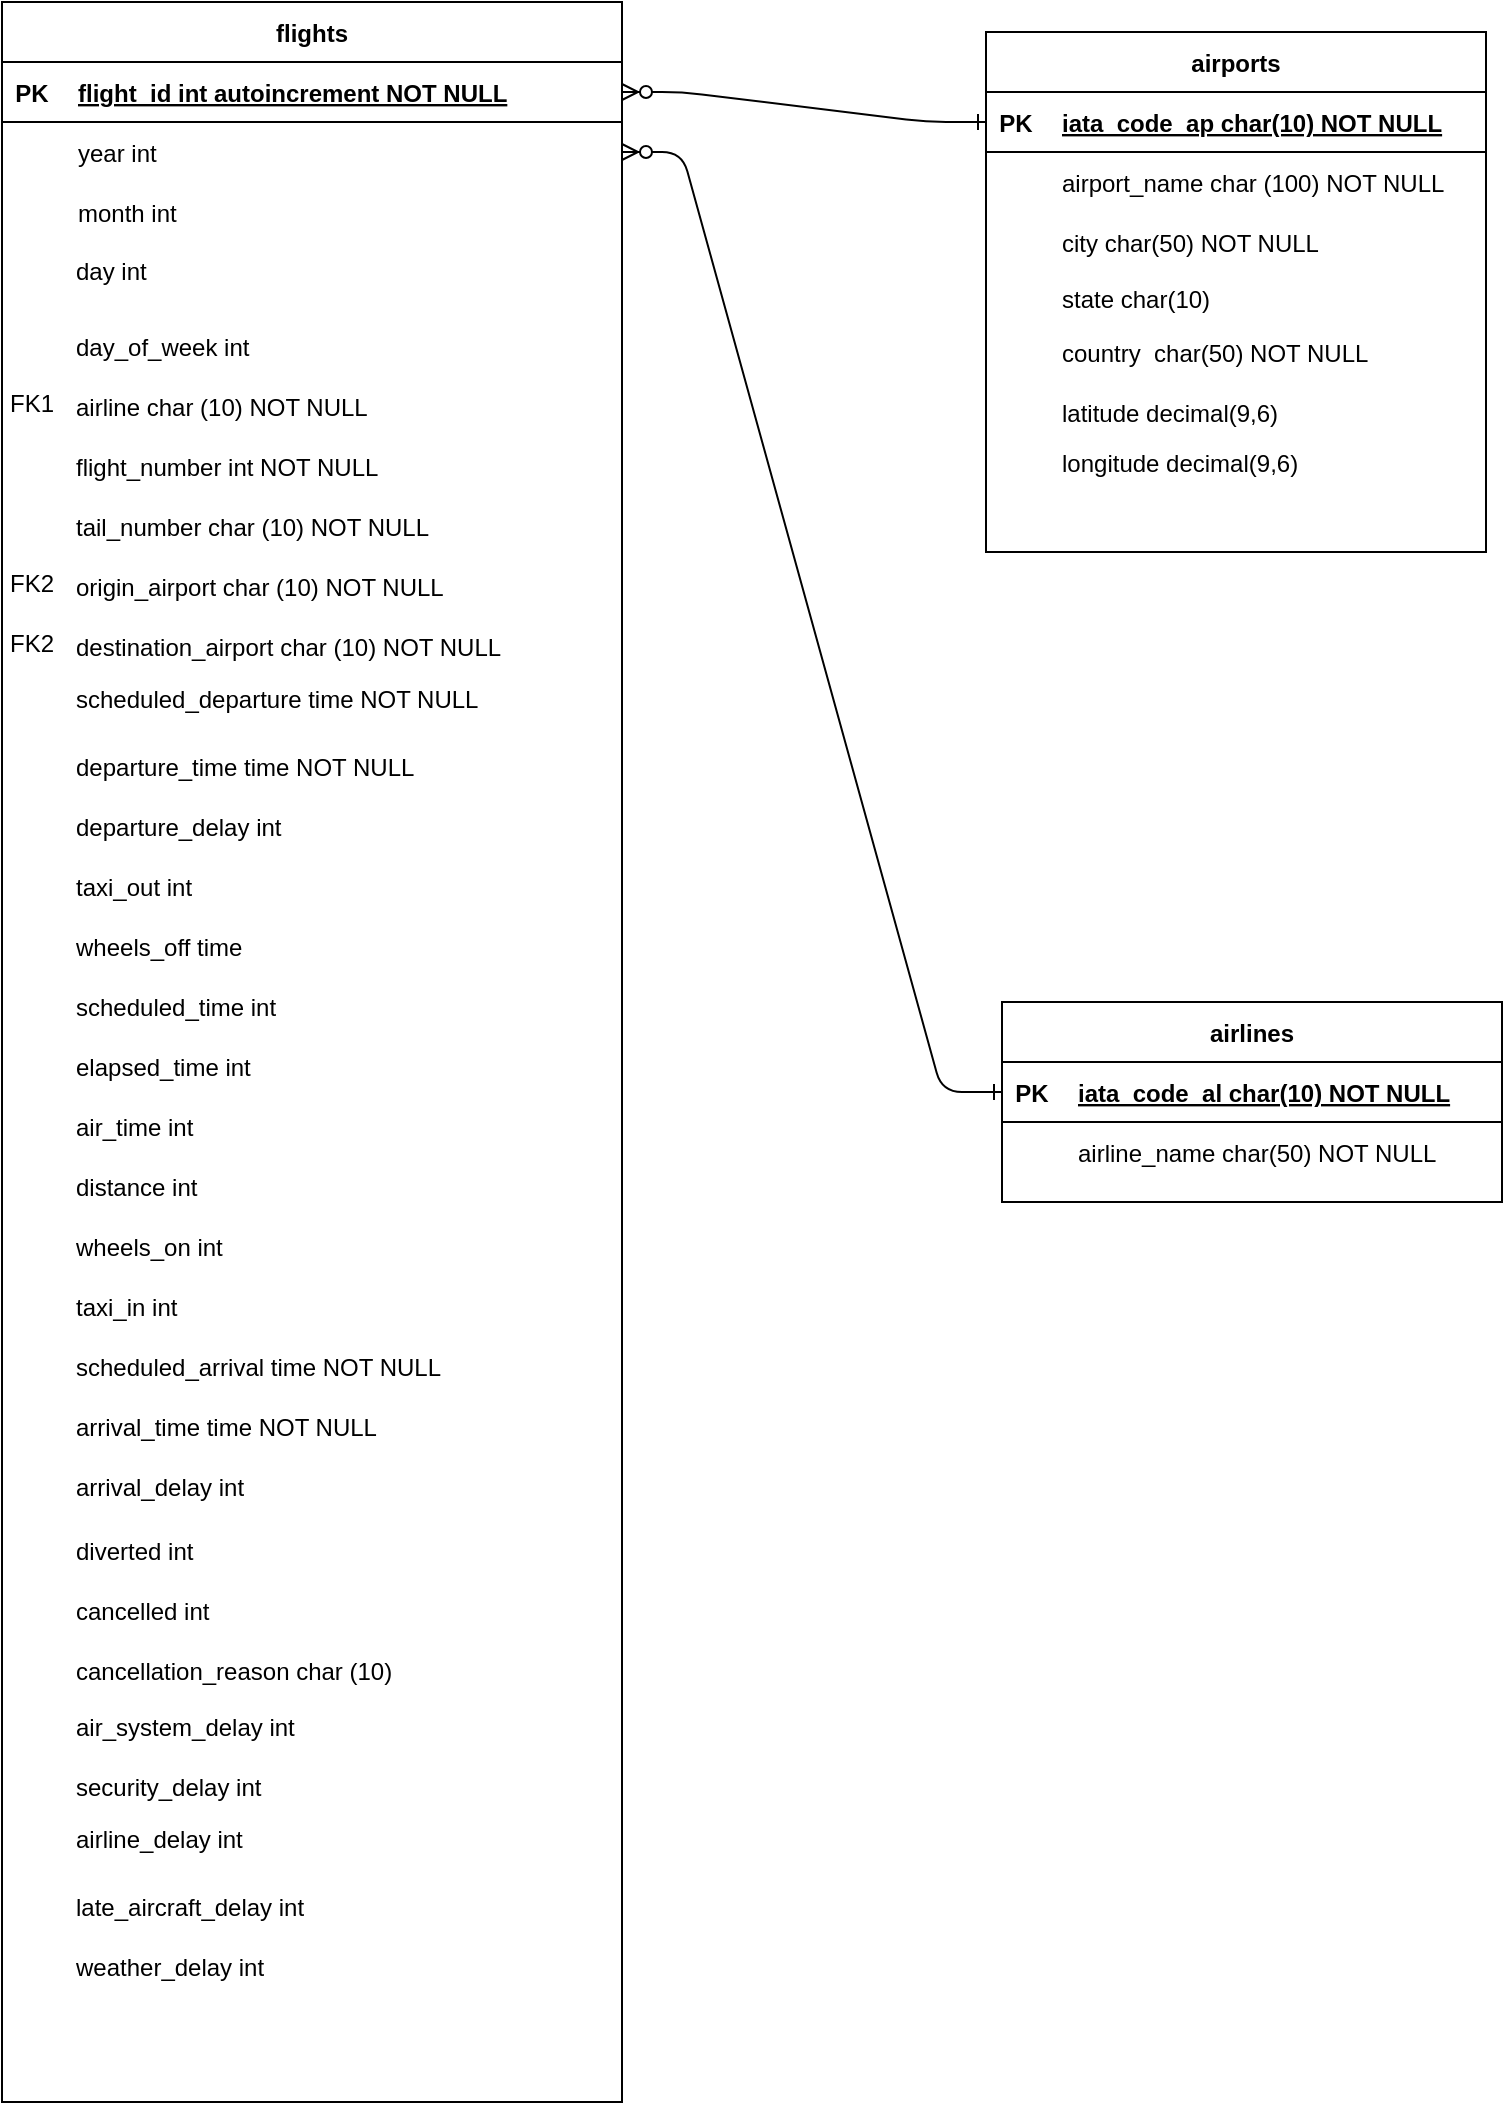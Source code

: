 <mxfile version="22.0.4" type="github">
  <diagram id="R2lEEEUBdFMjLlhIrx00" name="Page-1">
    <mxGraphModel dx="1050" dy="542" grid="1" gridSize="10" guides="1" tooltips="1" connect="1" arrows="1" fold="1" page="1" pageScale="1" pageWidth="850" pageHeight="1100" math="0" shadow="0" extFonts="Permanent Marker^https://fonts.googleapis.com/css?family=Permanent+Marker">
      <root>
        <mxCell id="0" />
        <mxCell id="1" parent="0" />
        <mxCell id="C-vyLk0tnHw3VtMMgP7b-1" value="" style="edgeStyle=entityRelationEdgeStyle;endArrow=ERzeroToMany;startArrow=ERone;endFill=1;startFill=0;" parent="1" source="C-vyLk0tnHw3VtMMgP7b-24" target="C-vyLk0tnHw3VtMMgP7b-6" edge="1">
          <mxGeometry width="100" height="100" relative="1" as="geometry">
            <mxPoint x="340" y="720" as="sourcePoint" />
            <mxPoint x="440" y="620" as="targetPoint" />
          </mxGeometry>
        </mxCell>
        <mxCell id="C-vyLk0tnHw3VtMMgP7b-12" value="" style="edgeStyle=entityRelationEdgeStyle;endArrow=ERzeroToMany;startArrow=ERone;endFill=1;startFill=0;exitX=0;exitY=0.5;exitDx=0;exitDy=0;entryX=1;entryY=0.5;entryDx=0;entryDy=0;" parent="1" source="C-vyLk0tnHw3VtMMgP7b-14" target="C-vyLk0tnHw3VtMMgP7b-3" edge="1">
          <mxGeometry width="100" height="100" relative="1" as="geometry">
            <mxPoint x="340" y="100" as="sourcePoint" />
            <mxPoint x="522" y="145" as="targetPoint" />
          </mxGeometry>
        </mxCell>
        <mxCell id="C-vyLk0tnHw3VtMMgP7b-23" value="airlines" style="shape=table;startSize=30;container=1;collapsible=1;childLayout=tableLayout;fixedRows=1;rowLines=0;fontStyle=1;align=center;resizeLast=1;columnLines=0;" parent="1" vertex="1">
          <mxGeometry x="570" y="510" width="250" height="100" as="geometry" />
        </mxCell>
        <mxCell id="C-vyLk0tnHw3VtMMgP7b-24" value="" style="shape=partialRectangle;collapsible=0;dropTarget=0;pointerEvents=0;fillColor=none;points=[[0,0.5],[1,0.5]];portConstraint=eastwest;top=0;left=0;right=0;bottom=1;" parent="C-vyLk0tnHw3VtMMgP7b-23" vertex="1">
          <mxGeometry y="30" width="250" height="30" as="geometry" />
        </mxCell>
        <mxCell id="C-vyLk0tnHw3VtMMgP7b-25" value="PK" style="shape=partialRectangle;overflow=hidden;connectable=0;fillColor=none;top=0;left=0;bottom=0;right=0;fontStyle=1;" parent="C-vyLk0tnHw3VtMMgP7b-24" vertex="1">
          <mxGeometry width="30" height="30" as="geometry">
            <mxRectangle width="30" height="30" as="alternateBounds" />
          </mxGeometry>
        </mxCell>
        <mxCell id="C-vyLk0tnHw3VtMMgP7b-26" value="iata_code_al char(10) NOT NULL " style="shape=partialRectangle;overflow=hidden;connectable=0;fillColor=none;top=0;left=0;bottom=0;right=0;align=left;spacingLeft=6;fontStyle=5;" parent="C-vyLk0tnHw3VtMMgP7b-24" vertex="1">
          <mxGeometry x="30" width="220" height="30" as="geometry">
            <mxRectangle width="220" height="30" as="alternateBounds" />
          </mxGeometry>
        </mxCell>
        <mxCell id="C-vyLk0tnHw3VtMMgP7b-27" value="" style="shape=partialRectangle;collapsible=0;dropTarget=0;pointerEvents=0;fillColor=none;points=[[0,0.5],[1,0.5]];portConstraint=eastwest;top=0;left=0;right=0;bottom=0;" parent="C-vyLk0tnHw3VtMMgP7b-23" vertex="1">
          <mxGeometry y="60" width="250" height="30" as="geometry" />
        </mxCell>
        <mxCell id="C-vyLk0tnHw3VtMMgP7b-28" value="" style="shape=partialRectangle;overflow=hidden;connectable=0;fillColor=none;top=0;left=0;bottom=0;right=0;" parent="C-vyLk0tnHw3VtMMgP7b-27" vertex="1">
          <mxGeometry width="30" height="30" as="geometry">
            <mxRectangle width="30" height="30" as="alternateBounds" />
          </mxGeometry>
        </mxCell>
        <mxCell id="C-vyLk0tnHw3VtMMgP7b-29" value="airline_name char(50) NOT NULL" style="shape=partialRectangle;overflow=hidden;connectable=0;fillColor=none;top=0;left=0;bottom=0;right=0;align=left;spacingLeft=6;" parent="C-vyLk0tnHw3VtMMgP7b-27" vertex="1">
          <mxGeometry x="30" width="220" height="30" as="geometry">
            <mxRectangle width="220" height="30" as="alternateBounds" />
          </mxGeometry>
        </mxCell>
        <mxCell id="nefQr5ZACeiyQB7d81-h-35" value="" style="group" vertex="1" connectable="0" parent="1">
          <mxGeometry x="562" y="25" width="250" height="260" as="geometry" />
        </mxCell>
        <mxCell id="C-vyLk0tnHw3VtMMgP7b-13" value="airports" style="shape=table;startSize=30;container=1;collapsible=1;childLayout=tableLayout;fixedRows=1;rowLines=0;fontStyle=1;align=center;resizeLast=1;spacing=2;columnLines=0;movable=1;resizable=1;rotatable=1;deletable=1;editable=1;locked=0;connectable=1;" parent="nefQr5ZACeiyQB7d81-h-35" vertex="1">
          <mxGeometry width="250" height="260" as="geometry" />
        </mxCell>
        <mxCell id="C-vyLk0tnHw3VtMMgP7b-14" value="" style="shape=partialRectangle;collapsible=0;dropTarget=0;pointerEvents=0;fillColor=none;points=[[0,0.5],[1,0.5]];portConstraint=eastwest;top=0;left=0;right=0;bottom=1;" parent="C-vyLk0tnHw3VtMMgP7b-13" vertex="1">
          <mxGeometry y="30" width="250" height="30" as="geometry" />
        </mxCell>
        <mxCell id="C-vyLk0tnHw3VtMMgP7b-15" value="PK" style="shape=partialRectangle;overflow=hidden;connectable=0;fillColor=none;top=0;left=0;bottom=0;right=0;fontStyle=1;" parent="C-vyLk0tnHw3VtMMgP7b-14" vertex="1">
          <mxGeometry width="30" height="30" as="geometry">
            <mxRectangle width="30" height="30" as="alternateBounds" />
          </mxGeometry>
        </mxCell>
        <mxCell id="C-vyLk0tnHw3VtMMgP7b-16" value="iata_code_ap char(10) NOT NULL " style="shape=partialRectangle;overflow=hidden;connectable=0;fillColor=none;top=0;left=0;bottom=0;right=0;align=left;spacingLeft=6;fontStyle=5;" parent="C-vyLk0tnHw3VtMMgP7b-14" vertex="1">
          <mxGeometry x="30" width="220" height="30" as="geometry">
            <mxRectangle width="220" height="30" as="alternateBounds" />
          </mxGeometry>
        </mxCell>
        <mxCell id="C-vyLk0tnHw3VtMMgP7b-17" value="" style="shape=partialRectangle;collapsible=0;dropTarget=0;pointerEvents=0;fillColor=none;points=[[0,0.5],[1,0.5]];portConstraint=eastwest;top=0;left=0;right=0;bottom=0;" parent="C-vyLk0tnHw3VtMMgP7b-13" vertex="1">
          <mxGeometry y="60" width="250" height="30" as="geometry" />
        </mxCell>
        <mxCell id="C-vyLk0tnHw3VtMMgP7b-18" value="" style="shape=partialRectangle;overflow=hidden;connectable=0;fillColor=none;top=0;left=0;bottom=0;right=0;" parent="C-vyLk0tnHw3VtMMgP7b-17" vertex="1">
          <mxGeometry width="30" height="30" as="geometry">
            <mxRectangle width="30" height="30" as="alternateBounds" />
          </mxGeometry>
        </mxCell>
        <mxCell id="C-vyLk0tnHw3VtMMgP7b-19" value="airport_name char (100) NOT NULL" style="shape=partialRectangle;overflow=hidden;connectable=0;fillColor=none;top=0;left=0;bottom=0;right=0;align=left;spacingLeft=6;" parent="C-vyLk0tnHw3VtMMgP7b-17" vertex="1">
          <mxGeometry x="30" width="220" height="30" as="geometry">
            <mxRectangle width="220" height="30" as="alternateBounds" />
          </mxGeometry>
        </mxCell>
        <mxCell id="C-vyLk0tnHw3VtMMgP7b-20" value="" style="shape=partialRectangle;collapsible=0;dropTarget=0;pointerEvents=0;fillColor=none;points=[[0,0.5],[1,0.5]];portConstraint=eastwest;top=0;left=0;right=0;bottom=0;" parent="C-vyLk0tnHw3VtMMgP7b-13" vertex="1">
          <mxGeometry y="90" width="250" height="30" as="geometry" />
        </mxCell>
        <mxCell id="C-vyLk0tnHw3VtMMgP7b-21" value="" style="shape=partialRectangle;overflow=hidden;connectable=0;fillColor=none;top=0;left=0;bottom=0;right=0;" parent="C-vyLk0tnHw3VtMMgP7b-20" vertex="1">
          <mxGeometry width="30" height="30" as="geometry">
            <mxRectangle width="30" height="30" as="alternateBounds" />
          </mxGeometry>
        </mxCell>
        <mxCell id="C-vyLk0tnHw3VtMMgP7b-22" value="city char(50) NOT NULL" style="shape=partialRectangle;overflow=hidden;connectable=0;fillColor=none;top=0;left=0;bottom=0;right=0;align=left;spacingLeft=6;" parent="C-vyLk0tnHw3VtMMgP7b-20" vertex="1">
          <mxGeometry x="30" width="220" height="30" as="geometry">
            <mxRectangle width="220" height="30" as="alternateBounds" />
          </mxGeometry>
        </mxCell>
        <mxCell id="mboKPDeSSgQ5QgKZRV_R-2" value="state char(10) " style="shape=partialRectangle;overflow=hidden;connectable=1;fillColor=none;top=0;left=0;bottom=0;right=0;align=left;spacingLeft=6;movable=1;resizable=1;rotatable=1;deletable=1;editable=1;locked=0;" parent="nefQr5ZACeiyQB7d81-h-35" vertex="1">
          <mxGeometry x="30" y="118" width="220" height="30" as="geometry">
            <mxRectangle width="220" height="30" as="alternateBounds" />
          </mxGeometry>
        </mxCell>
        <mxCell id="mboKPDeSSgQ5QgKZRV_R-3" value="country  char(50) NOT NULL" style="shape=partialRectangle;overflow=hidden;connectable=1;fillColor=none;top=0;left=0;bottom=0;right=0;align=left;spacingLeft=6;movable=1;resizable=1;rotatable=1;deletable=1;editable=1;locked=0;" parent="nefQr5ZACeiyQB7d81-h-35" vertex="1">
          <mxGeometry x="30" y="145" width="220" height="30" as="geometry">
            <mxRectangle width="220" height="30" as="alternateBounds" />
          </mxGeometry>
        </mxCell>
        <mxCell id="mboKPDeSSgQ5QgKZRV_R-4" value="latitude decimal(9,6)" style="shape=partialRectangle;overflow=hidden;connectable=1;fillColor=none;top=0;left=0;bottom=0;right=0;align=left;spacingLeft=6;movable=1;resizable=1;rotatable=1;deletable=1;editable=1;locked=0;" parent="nefQr5ZACeiyQB7d81-h-35" vertex="1">
          <mxGeometry x="30" y="175" width="220" height="30" as="geometry">
            <mxRectangle width="220" height="30" as="alternateBounds" />
          </mxGeometry>
        </mxCell>
        <mxCell id="mboKPDeSSgQ5QgKZRV_R-5" value="longitude decimal(9,6) " style="shape=partialRectangle;overflow=hidden;connectable=1;fillColor=none;top=0;left=0;bottom=0;right=0;align=left;spacingLeft=6;movable=1;resizable=1;rotatable=1;deletable=1;editable=1;locked=0;" parent="nefQr5ZACeiyQB7d81-h-35" vertex="1">
          <mxGeometry x="30" y="200" width="220" height="30" as="geometry">
            <mxRectangle width="220" height="30" as="alternateBounds" />
          </mxGeometry>
        </mxCell>
        <mxCell id="nefQr5ZACeiyQB7d81-h-38" value="" style="group" vertex="1" connectable="0" parent="1">
          <mxGeometry x="70" y="10" width="310" height="1050" as="geometry" />
        </mxCell>
        <mxCell id="nefQr5ZACeiyQB7d81-h-49" value="" style="group" vertex="1" connectable="0" parent="nefQr5ZACeiyQB7d81-h-38">
          <mxGeometry width="310" height="1050" as="geometry" />
        </mxCell>
        <mxCell id="C-vyLk0tnHw3VtMMgP7b-2" value="flights" style="shape=table;startSize=30;container=1;collapsible=1;childLayout=tableLayout;fixedRows=1;rowLines=0;fontStyle=1;align=center;resizeLast=1;columnLines=0;" parent="nefQr5ZACeiyQB7d81-h-49" vertex="1">
          <mxGeometry width="310" height="1050" as="geometry" />
        </mxCell>
        <mxCell id="C-vyLk0tnHw3VtMMgP7b-3" value="" style="shape=partialRectangle;collapsible=0;dropTarget=0;pointerEvents=0;fillColor=none;points=[[0,0.5],[1,0.5]];portConstraint=eastwest;top=0;left=0;right=0;bottom=1;" parent="C-vyLk0tnHw3VtMMgP7b-2" vertex="1">
          <mxGeometry y="30" width="310" height="30" as="geometry" />
        </mxCell>
        <mxCell id="C-vyLk0tnHw3VtMMgP7b-4" value="PK" style="shape=partialRectangle;overflow=hidden;connectable=0;fillColor=none;top=0;left=0;bottom=0;right=0;fontStyle=1;" parent="C-vyLk0tnHw3VtMMgP7b-3" vertex="1">
          <mxGeometry width="30" height="30" as="geometry">
            <mxRectangle width="30" height="30" as="alternateBounds" />
          </mxGeometry>
        </mxCell>
        <mxCell id="C-vyLk0tnHw3VtMMgP7b-5" value="flight_id int autoincrement NOT NULL " style="shape=partialRectangle;overflow=hidden;connectable=0;fillColor=none;top=0;left=0;bottom=0;right=0;align=left;spacingLeft=6;fontStyle=5;" parent="C-vyLk0tnHw3VtMMgP7b-3" vertex="1">
          <mxGeometry x="30" width="280" height="30" as="geometry">
            <mxRectangle width="280" height="30" as="alternateBounds" />
          </mxGeometry>
        </mxCell>
        <mxCell id="C-vyLk0tnHw3VtMMgP7b-6" value="" style="shape=partialRectangle;collapsible=0;dropTarget=0;pointerEvents=0;fillColor=none;points=[[0,0.5],[1,0.5]];portConstraint=eastwest;top=0;left=0;right=0;bottom=0;" parent="C-vyLk0tnHw3VtMMgP7b-2" vertex="1">
          <mxGeometry y="60" width="310" height="30" as="geometry" />
        </mxCell>
        <mxCell id="C-vyLk0tnHw3VtMMgP7b-7" value="" style="shape=partialRectangle;overflow=hidden;connectable=0;fillColor=none;top=0;left=0;bottom=0;right=0;" parent="C-vyLk0tnHw3VtMMgP7b-6" vertex="1">
          <mxGeometry width="30" height="30" as="geometry">
            <mxRectangle width="30" height="30" as="alternateBounds" />
          </mxGeometry>
        </mxCell>
        <mxCell id="C-vyLk0tnHw3VtMMgP7b-8" value="year int " style="shape=partialRectangle;overflow=hidden;connectable=0;fillColor=none;top=0;left=0;bottom=0;right=0;align=left;spacingLeft=6;" parent="C-vyLk0tnHw3VtMMgP7b-6" vertex="1">
          <mxGeometry x="30" width="280" height="30" as="geometry">
            <mxRectangle width="280" height="30" as="alternateBounds" />
          </mxGeometry>
        </mxCell>
        <mxCell id="C-vyLk0tnHw3VtMMgP7b-9" value="" style="shape=partialRectangle;collapsible=0;dropTarget=0;pointerEvents=0;fillColor=none;points=[[0,0.5],[1,0.5]];portConstraint=eastwest;top=0;left=0;right=0;bottom=0;" parent="C-vyLk0tnHw3VtMMgP7b-2" vertex="1">
          <mxGeometry y="90" width="310" height="30" as="geometry" />
        </mxCell>
        <mxCell id="C-vyLk0tnHw3VtMMgP7b-10" value="" style="shape=partialRectangle;overflow=hidden;connectable=0;fillColor=none;top=0;left=0;bottom=0;right=0;" parent="C-vyLk0tnHw3VtMMgP7b-9" vertex="1">
          <mxGeometry width="30" height="30" as="geometry">
            <mxRectangle width="30" height="30" as="alternateBounds" />
          </mxGeometry>
        </mxCell>
        <mxCell id="C-vyLk0tnHw3VtMMgP7b-11" value="month int" style="shape=partialRectangle;overflow=hidden;connectable=0;fillColor=none;top=0;left=0;bottom=0;right=0;align=left;spacingLeft=6;" parent="C-vyLk0tnHw3VtMMgP7b-9" vertex="1">
          <mxGeometry x="30" width="280" height="30" as="geometry">
            <mxRectangle width="280" height="30" as="alternateBounds" />
          </mxGeometry>
        </mxCell>
        <mxCell id="nefQr5ZACeiyQB7d81-h-31" style="shape=partialRectangle;collapsible=0;dropTarget=0;pointerEvents=0;fillColor=none;points=[[0,0.5],[1,0.5]];portConstraint=eastwest;top=0;left=0;right=0;bottom=0;" vertex="1" parent="C-vyLk0tnHw3VtMMgP7b-2">
          <mxGeometry y="120" width="310" height="30" as="geometry" />
        </mxCell>
        <mxCell id="nefQr5ZACeiyQB7d81-h-32" style="shape=partialRectangle;overflow=hidden;connectable=0;fillColor=none;top=0;left=0;bottom=0;right=0;" vertex="1" parent="nefQr5ZACeiyQB7d81-h-31">
          <mxGeometry width="30" height="30" as="geometry">
            <mxRectangle width="30" height="30" as="alternateBounds" />
          </mxGeometry>
        </mxCell>
        <mxCell id="nefQr5ZACeiyQB7d81-h-33" style="shape=partialRectangle;overflow=hidden;connectable=0;fillColor=none;top=0;left=0;bottom=0;right=0;align=left;spacingLeft=6;" vertex="1" parent="nefQr5ZACeiyQB7d81-h-31">
          <mxGeometry x="30" width="280" height="30" as="geometry">
            <mxRectangle width="280" height="30" as="alternateBounds" />
          </mxGeometry>
        </mxCell>
        <mxCell id="nefQr5ZACeiyQB7d81-h-37" value="" style="group" vertex="1" connectable="0" parent="nefQr5ZACeiyQB7d81-h-49">
          <mxGeometry y="120" width="310" height="480" as="geometry" />
        </mxCell>
        <mxCell id="nefQr5ZACeiyQB7d81-h-2" value="day int" style="text;html=1;strokeColor=none;fillColor=none;align=left;verticalAlign=middle;whiteSpace=wrap;rounded=0;" vertex="1" parent="nefQr5ZACeiyQB7d81-h-37">
          <mxGeometry x="35" width="240" height="30" as="geometry" />
        </mxCell>
        <mxCell id="nefQr5ZACeiyQB7d81-h-3" value="&lt;table style=&quot;border-collapse:&lt;br/&gt; collapse;width:99pt&quot; width=&quot;132&quot; cellspacing=&quot;0&quot; cellpadding=&quot;0&quot; border=&quot;0&quot;&gt;&lt;tbody&gt;&lt;tr style=&quot;height:14.4pt&quot; height=&quot;19&quot;&gt;&lt;br/&gt;  &lt;td style=&quot;height:14.4pt;width:99pt&quot; width=&quot;132&quot; height=&quot;19&quot;&gt;day_of_week int&lt;/td&gt;&lt;/tr&gt;&lt;/tbody&gt;&lt;/table&gt;" style="text;html=1;strokeColor=none;fillColor=none;align=left;verticalAlign=middle;whiteSpace=wrap;rounded=0;" vertex="1" parent="nefQr5ZACeiyQB7d81-h-37">
          <mxGeometry x="35" y="30" width="240" height="30" as="geometry" />
        </mxCell>
        <mxCell id="nefQr5ZACeiyQB7d81-h-4" value="&lt;br style=&quot;font-size: 12px;&quot;&gt;&lt;table style=&quot;width: 99pt; font-size: 12px;&quot; width=&quot;132&quot; cellspacing=&quot;0&quot; cellpadding=&quot;0&quot; border=&quot;0&quot;&gt;&lt;tbody style=&quot;font-size: 12px;&quot;&gt;&lt;tr style=&quot;height: 14.4pt; font-size: 12px;&quot; height=&quot;19&quot;&gt;  &lt;td style=&quot;height: 14.4pt; width: 99pt; font-size: 12px;&quot; width=&quot;132&quot; height=&quot;19&quot;&gt;airline char (10) NOT NULL&lt;/td&gt;&lt;/tr&gt;&lt;/tbody&gt;&lt;/table&gt;" style="text;html=1;strokeColor=none;fillColor=none;align=left;verticalAlign=middle;rounded=0;imageAspect=1;recursiveResize=1;expand=1;resizable=1;fontSize=12;" vertex="1" parent="nefQr5ZACeiyQB7d81-h-37">
          <mxGeometry x="35" y="60" width="275" height="30" as="geometry" />
        </mxCell>
        <mxCell id="nefQr5ZACeiyQB7d81-h-5" value="&lt;table style=&quot;border-collapse:&lt;br/&gt; collapse;width:99pt&quot; width=&quot;132&quot; cellspacing=&quot;0&quot; cellpadding=&quot;0&quot; border=&quot;0&quot;&gt;&lt;tbody&gt;&lt;tr style=&quot;height:14.4pt&quot; height=&quot;19&quot;&gt;&lt;br/&gt;  &lt;td style=&quot;height:14.4pt;width:99pt&quot; width=&quot;132&quot; height=&quot;19&quot;&gt;flight_number int NOT NULL&lt;/td&gt;&lt;/tr&gt;&lt;/tbody&gt;&lt;/table&gt;" style="text;html=1;strokeColor=none;fillColor=none;align=left;verticalAlign=middle;rounded=0;" vertex="1" parent="nefQr5ZACeiyQB7d81-h-37">
          <mxGeometry x="35" y="90" width="240" height="30" as="geometry" />
        </mxCell>
        <mxCell id="nefQr5ZACeiyQB7d81-h-7" value="&lt;br&gt;&lt;table style=&quot;border-collapse:&lt;br/&gt; collapse;width:99pt&quot; width=&quot;132&quot; cellspacing=&quot;0&quot; cellpadding=&quot;0&quot; border=&quot;0&quot;&gt;&lt;tbody&gt;&lt;tr style=&quot;height:14.4pt&quot; height=&quot;19&quot;&gt;  &lt;td style=&quot;height:14.4pt;width:99pt&quot; width=&quot;132&quot; height=&quot;19&quot;&gt;origin_airport char (10) NOT NULL&lt;/td&gt;&lt;/tr&gt;&lt;/tbody&gt;&lt;/table&gt;" style="text;html=1;strokeColor=none;fillColor=none;align=left;verticalAlign=middle;rounded=0;" vertex="1" parent="nefQr5ZACeiyQB7d81-h-37">
          <mxGeometry x="35" y="150" width="240" height="30" as="geometry" />
        </mxCell>
        <mxCell id="nefQr5ZACeiyQB7d81-h-8" value="&lt;br&gt;&lt;table style=&quot;border-collapse:&lt;br/&gt; collapse;width:99pt&quot; width=&quot;132&quot; cellspacing=&quot;0&quot; cellpadding=&quot;0&quot; border=&quot;0&quot;&gt;&lt;tbody&gt;&lt;tr style=&quot;height:14.4pt&quot; height=&quot;19&quot;&gt;  &lt;td style=&quot;height:14.4pt;width:99pt&quot; width=&quot;132&quot; height=&quot;19&quot;&gt;destination_airport char (10) NOT NULL&lt;/td&gt;&lt;/tr&gt;&lt;/tbody&gt;&lt;/table&gt;" style="text;html=1;strokeColor=none;fillColor=none;align=left;verticalAlign=middle;rounded=0;" vertex="1" parent="nefQr5ZACeiyQB7d81-h-37">
          <mxGeometry x="35" y="180" width="240" height="30" as="geometry" />
        </mxCell>
        <mxCell id="nefQr5ZACeiyQB7d81-h-9" value="scheduled_departure time NOT NULL" style="text;html=1;strokeColor=none;fillColor=none;align=left;verticalAlign=middle;rounded=0;" vertex="1" parent="nefQr5ZACeiyQB7d81-h-37">
          <mxGeometry x="35" y="214" width="265" height="30" as="geometry" />
        </mxCell>
        <mxCell id="nefQr5ZACeiyQB7d81-h-18" value="&lt;br&gt;&lt;table style=&quot;border-collapse: collapse; width: 99pt;&quot; width=&quot;132&quot; cellspacing=&quot;0&quot; cellpadding=&quot;0&quot; border=&quot;0&quot;&gt;&lt;tbody&gt;&lt;tr style=&quot;height:14.4pt&quot; height=&quot;19&quot;&gt;  &lt;td style=&quot;height:14.4pt;width:99pt&quot; width=&quot;132&quot; height=&quot;19&quot;&gt;departure_time time NOT NULL&lt;br&gt;&lt;/td&gt;&lt;/tr&gt;&lt;/tbody&gt;&lt;/table&gt;" style="text;html=1;strokeColor=none;fillColor=none;align=left;verticalAlign=middle;rounded=0;" vertex="1" parent="nefQr5ZACeiyQB7d81-h-37">
          <mxGeometry x="35" y="240" width="240" height="30" as="geometry" />
        </mxCell>
        <mxCell id="nefQr5ZACeiyQB7d81-h-19" value="&lt;br&gt;&lt;table style=&quot;border-collapse:&lt;br/&gt; collapse;width:99pt&quot; width=&quot;132&quot; cellspacing=&quot;0&quot; cellpadding=&quot;0&quot; border=&quot;0&quot;&gt;&lt;tbody&gt;&lt;tr style=&quot;height:14.4pt&quot; height=&quot;19&quot;&gt;  &lt;td style=&quot;height:14.4pt;width:99pt&quot; width=&quot;132&quot; height=&quot;19&quot;&gt;departure_delay int&lt;br&gt;&lt;/td&gt;&lt;/tr&gt;&lt;/tbody&gt;&lt;/table&gt;" style="text;html=1;strokeColor=none;fillColor=none;align=left;verticalAlign=middle;rounded=0;" vertex="1" parent="nefQr5ZACeiyQB7d81-h-37">
          <mxGeometry x="35" y="270" width="240" height="30" as="geometry" />
        </mxCell>
        <mxCell id="nefQr5ZACeiyQB7d81-h-20" value="&lt;br&gt;&lt;table style=&quot;border-collapse:&lt;br/&gt; collapse;width:99pt&quot; width=&quot;132&quot; cellspacing=&quot;0&quot; cellpadding=&quot;0&quot; border=&quot;0&quot;&gt;&lt;tbody&gt;&lt;tr style=&quot;height:14.4pt&quot; height=&quot;19&quot;&gt;  &lt;td style=&quot;height:14.4pt;width:99pt&quot; width=&quot;132&quot; height=&quot;19&quot;&gt;taxi_out int&lt;br&gt;&lt;/td&gt;&lt;/tr&gt;&lt;/tbody&gt;&lt;/table&gt;" style="text;html=1;strokeColor=none;fillColor=none;align=left;verticalAlign=middle;rounded=0;" vertex="1" parent="nefQr5ZACeiyQB7d81-h-37">
          <mxGeometry x="35" y="300" width="240" height="30" as="geometry" />
        </mxCell>
        <mxCell id="nefQr5ZACeiyQB7d81-h-21" value="&lt;br&gt;&lt;table style=&quot;border-collapse:&lt;br/&gt; collapse;width:99pt&quot; width=&quot;132&quot; cellspacing=&quot;0&quot; cellpadding=&quot;0&quot; border=&quot;0&quot;&gt;&lt;tbody&gt;&lt;tr style=&quot;height:14.4pt&quot; height=&quot;19&quot;&gt;  &lt;td style=&quot;height:14.4pt;width:99pt&quot; width=&quot;132&quot; height=&quot;19&quot;&gt;wheels_off time&lt;/td&gt;&lt;/tr&gt;&lt;/tbody&gt;&lt;/table&gt;" style="text;html=1;strokeColor=none;fillColor=none;align=left;verticalAlign=middle;rounded=0;" vertex="1" parent="nefQr5ZACeiyQB7d81-h-37">
          <mxGeometry x="35" y="330" width="240" height="30" as="geometry" />
        </mxCell>
        <mxCell id="nefQr5ZACeiyQB7d81-h-22" value="&lt;br&gt;&lt;table style=&quot;border-collapse:&lt;br/&gt; collapse;width:99pt&quot; width=&quot;132&quot; cellspacing=&quot;0&quot; cellpadding=&quot;0&quot; border=&quot;0&quot;&gt;&lt;tbody&gt;&lt;tr style=&quot;height:14.4pt&quot; height=&quot;19&quot;&gt;  &lt;td style=&quot;height:14.4pt;width:99pt&quot; width=&quot;132&quot; height=&quot;19&quot;&gt;scheduled_time int&lt;br&gt;&lt;/td&gt;&lt;/tr&gt;&lt;/tbody&gt;&lt;/table&gt;" style="text;html=1;strokeColor=none;fillColor=none;align=left;verticalAlign=middle;rounded=0;" vertex="1" parent="nefQr5ZACeiyQB7d81-h-37">
          <mxGeometry x="35" y="360" width="240" height="30" as="geometry" />
        </mxCell>
        <mxCell id="nefQr5ZACeiyQB7d81-h-23" value="&lt;br&gt;&lt;table style=&quot;border-collapse:&lt;br/&gt; collapse;width:99pt&quot; width=&quot;132&quot; cellspacing=&quot;0&quot; cellpadding=&quot;0&quot; border=&quot;0&quot;&gt;&lt;tbody&gt;&lt;tr style=&quot;height:14.4pt&quot; height=&quot;19&quot;&gt;  &lt;td style=&quot;height:14.4pt;width:99pt&quot; width=&quot;132&quot; height=&quot;19&quot;&gt;elapsed_time int&lt;/td&gt;&lt;/tr&gt;&lt;/tbody&gt;&lt;/table&gt;" style="text;html=1;strokeColor=none;fillColor=none;align=left;verticalAlign=middle;rounded=0;" vertex="1" parent="nefQr5ZACeiyQB7d81-h-37">
          <mxGeometry x="35" y="390" width="240" height="30" as="geometry" />
        </mxCell>
        <mxCell id="nefQr5ZACeiyQB7d81-h-24" value="&lt;br&gt;&lt;table style=&quot;border-collapse:&lt;br/&gt; collapse;width:99pt&quot; width=&quot;132&quot; cellspacing=&quot;0&quot; cellpadding=&quot;0&quot; border=&quot;0&quot;&gt;&lt;tbody&gt;&lt;tr style=&quot;height:14.4pt&quot; height=&quot;19&quot;&gt;  &lt;td style=&quot;height:14.4pt;width:99pt&quot; width=&quot;132&quot; height=&quot;19&quot;&gt;air_time int&lt;/td&gt;&lt;/tr&gt;&lt;/tbody&gt;&lt;/table&gt;" style="text;html=1;strokeColor=none;fillColor=none;align=left;verticalAlign=middle;rounded=0;" vertex="1" parent="nefQr5ZACeiyQB7d81-h-37">
          <mxGeometry x="35" y="420" width="240" height="30" as="geometry" />
        </mxCell>
        <mxCell id="nefQr5ZACeiyQB7d81-h-25" value="&lt;br&gt;&lt;table style=&quot;border-collapse:&lt;br/&gt; collapse;width:99pt&quot; width=&quot;132&quot; cellspacing=&quot;0&quot; cellpadding=&quot;0&quot; border=&quot;0&quot;&gt;&lt;tbody&gt;&lt;tr style=&quot;height:14.4pt&quot; height=&quot;19&quot;&gt;  &lt;td style=&quot;height:14.4pt;width:99pt&quot; width=&quot;132&quot; height=&quot;19&quot;&gt;distance int&lt;/td&gt;&lt;/tr&gt;&lt;/tbody&gt;&lt;/table&gt;" style="text;html=1;strokeColor=none;fillColor=none;align=left;verticalAlign=middle;rounded=0;" vertex="1" parent="nefQr5ZACeiyQB7d81-h-37">
          <mxGeometry x="35" y="450" width="240" height="30" as="geometry" />
        </mxCell>
        <mxCell id="nefQr5ZACeiyQB7d81-h-27" value="FK1" style="shape=partialRectangle;overflow=hidden;connectable=0;fillColor=none;top=0;left=0;bottom=0;right=0;verticalAlign=bottom;" vertex="1" parent="nefQr5ZACeiyQB7d81-h-37">
          <mxGeometry y="60" width="30" height="30" as="geometry">
            <mxRectangle width="30" height="30" as="alternateBounds" />
          </mxGeometry>
        </mxCell>
        <mxCell id="nefQr5ZACeiyQB7d81-h-28" value="FK2" style="shape=partialRectangle;overflow=hidden;connectable=0;fillColor=none;top=0;left=0;bottom=0;right=0;verticalAlign=bottom;" vertex="1" parent="nefQr5ZACeiyQB7d81-h-37">
          <mxGeometry y="150" width="30" height="30" as="geometry">
            <mxRectangle width="30" height="30" as="alternateBounds" />
          </mxGeometry>
        </mxCell>
        <mxCell id="nefQr5ZACeiyQB7d81-h-29" value="FK2" style="shape=partialRectangle;overflow=hidden;connectable=0;fillColor=none;top=0;left=0;bottom=0;right=0;verticalAlign=bottom;" vertex="1" parent="nefQr5ZACeiyQB7d81-h-37">
          <mxGeometry y="180" width="30" height="30" as="geometry">
            <mxRectangle width="30" height="30" as="alternateBounds" />
          </mxGeometry>
        </mxCell>
        <mxCell id="nefQr5ZACeiyQB7d81-h-6" value="&lt;br&gt;&lt;table style=&quot;border-collapse:&lt;br/&gt; collapse;width:99pt&quot; width=&quot;132&quot; cellspacing=&quot;0&quot; cellpadding=&quot;0&quot; border=&quot;0&quot;&gt;&lt;tbody&gt;&lt;tr style=&quot;height:14.4pt&quot; height=&quot;19&quot;&gt;  &lt;td style=&quot;height:14.4pt;width:99pt&quot; width=&quot;132&quot; height=&quot;19&quot;&gt;tail_number char (10) NOT NULL&lt;/td&gt;&lt;/tr&gt;&lt;/tbody&gt;&lt;/table&gt;" style="text;html=1;strokeColor=none;fillColor=none;align=left;verticalAlign=middle;rounded=0;" vertex="1" parent="nefQr5ZACeiyQB7d81-h-37">
          <mxGeometry x="35" y="120" width="240" height="30" as="geometry" />
        </mxCell>
        <mxCell id="nefQr5ZACeiyQB7d81-h-48" value="" style="group" vertex="1" connectable="0" parent="nefQr5ZACeiyQB7d81-h-49">
          <mxGeometry x="35" y="600" width="240" height="240" as="geometry" />
        </mxCell>
        <mxCell id="nefQr5ZACeiyQB7d81-h-39" value="&lt;table style=&quot;border-collapse:&lt;br/&gt; collapse;width:99pt&quot; width=&quot;132&quot; cellspacing=&quot;0&quot; cellpadding=&quot;0&quot; border=&quot;0&quot;&gt;&lt;tbody&gt;&lt;tr style=&quot;height:14.4pt&quot; height=&quot;19&quot;&gt;&lt;br/&gt;  &lt;td style=&quot;height:14.4pt;width:99pt&quot; width=&quot;132&quot; height=&quot;19&quot;&gt;wheels_on int&lt;br&gt;&lt;/td&gt;&lt;/tr&gt;&lt;/tbody&gt;&lt;/table&gt;" style="text;html=1;strokeColor=none;fillColor=none;align=left;verticalAlign=middle;whiteSpace=wrap;rounded=0;" vertex="1" parent="nefQr5ZACeiyQB7d81-h-48">
          <mxGeometry width="240" height="30" as="geometry" />
        </mxCell>
        <mxCell id="nefQr5ZACeiyQB7d81-h-41" value="&lt;br&gt;&lt;table style=&quot;border-collapse:&lt;br/&gt; collapse;width:99pt&quot; width=&quot;132&quot; cellspacing=&quot;0&quot; cellpadding=&quot;0&quot; border=&quot;0&quot;&gt;&lt;tbody&gt;&lt;tr style=&quot;height:14.4pt&quot; height=&quot;19&quot;&gt;  &lt;td style=&quot;height:14.4pt;width:99pt&quot; width=&quot;132&quot; height=&quot;19&quot;&gt;taxi_in int&lt;br&gt;&lt;/td&gt;&lt;/tr&gt;&lt;/tbody&gt;&lt;/table&gt;" style="text;html=1;strokeColor=none;fillColor=none;align=left;verticalAlign=middle;whiteSpace=wrap;rounded=0;" vertex="1" parent="nefQr5ZACeiyQB7d81-h-48">
          <mxGeometry y="30" width="240" height="30" as="geometry" />
        </mxCell>
        <mxCell id="nefQr5ZACeiyQB7d81-h-42" value="&lt;br&gt;scheduled_arrival time NOT NULL" style="text;html=1;strokeColor=none;fillColor=none;align=left;verticalAlign=middle;rounded=0;" vertex="1" parent="nefQr5ZACeiyQB7d81-h-48">
          <mxGeometry y="60" width="240" height="30" as="geometry" />
        </mxCell>
        <mxCell id="nefQr5ZACeiyQB7d81-h-43" value="&lt;br&gt;&lt;table style=&quot;border-collapse:&lt;br/&gt; collapse;width:99pt&quot; width=&quot;132&quot; cellspacing=&quot;0&quot; cellpadding=&quot;0&quot; border=&quot;0&quot;&gt;&lt;tbody&gt;&lt;tr style=&quot;height:14.4pt&quot; height=&quot;19&quot;&gt;  &lt;td style=&quot;height:14.4pt;width:99pt&quot; width=&quot;132&quot; height=&quot;19&quot;&gt;arrival_time time NOT NULL&lt;br&gt;&lt;/td&gt;&lt;/tr&gt;&lt;/tbody&gt;&lt;/table&gt;" style="text;html=1;strokeColor=none;fillColor=none;align=left;verticalAlign=middle;rounded=0;" vertex="1" parent="nefQr5ZACeiyQB7d81-h-48">
          <mxGeometry y="90" width="240" height="30" as="geometry" />
        </mxCell>
        <mxCell id="nefQr5ZACeiyQB7d81-h-44" value="&lt;br&gt;&lt;table style=&quot;border-collapse:&lt;br/&gt; collapse;width:99pt&quot; width=&quot;132&quot; cellspacing=&quot;0&quot; cellpadding=&quot;0&quot; border=&quot;0&quot;&gt;&lt;tbody&gt;&lt;tr style=&quot;height:14.4pt&quot; height=&quot;19&quot;&gt;  &lt;td style=&quot;height:14.4pt;width:99pt&quot; width=&quot;132&quot; height=&quot;19&quot;&gt;arrival_delay int&lt;/td&gt;&lt;/tr&gt;&lt;/tbody&gt;&lt;/table&gt;" style="text;html=1;strokeColor=none;fillColor=none;align=left;verticalAlign=middle;whiteSpace=wrap;rounded=0;" vertex="1" parent="nefQr5ZACeiyQB7d81-h-48">
          <mxGeometry y="120" width="240" height="30" as="geometry" />
        </mxCell>
        <mxCell id="nefQr5ZACeiyQB7d81-h-45" value="&lt;table style=&quot;border-collapse:&lt;br/&gt; collapse;width:99pt&quot; width=&quot;132&quot; cellspacing=&quot;0&quot; cellpadding=&quot;0&quot; border=&quot;0&quot;&gt;&lt;tbody&gt;&lt;tr style=&quot;height:14.4pt&quot; height=&quot;19&quot;&gt;&lt;td style=&quot;height:14.4pt;width:99pt&quot; width=&quot;132&quot; height=&quot;19&quot;&gt;&lt;/td&gt;&lt;/tr&gt;&lt;/tbody&gt;&lt;/table&gt;&lt;table style=&quot;border-collapse:&lt;br/&gt; collapse;width:99pt&quot; width=&quot;132&quot; cellspacing=&quot;0&quot; cellpadding=&quot;0&quot; border=&quot;0&quot;&gt;&lt;tbody&gt;&lt;tr style=&quot;height:14.4pt&quot; height=&quot;19&quot;&gt;&lt;br/&gt;  &lt;td style=&quot;height:14.4pt;width:99pt&quot; width=&quot;132&quot; height=&quot;19&quot;&gt;diverted int&lt;/td&gt;&lt;/tr&gt;&lt;/tbody&gt;&lt;/table&gt;" style="text;html=1;strokeColor=none;fillColor=none;align=left;verticalAlign=middle;whiteSpace=wrap;rounded=0;" vertex="1" parent="nefQr5ZACeiyQB7d81-h-48">
          <mxGeometry y="143" width="240" height="30" as="geometry" />
        </mxCell>
        <mxCell id="nefQr5ZACeiyQB7d81-h-46" value="&lt;table style=&quot;border-collapse:&lt;br/&gt; collapse;width:99pt&quot; width=&quot;132&quot; cellspacing=&quot;0&quot; cellpadding=&quot;0&quot; border=&quot;0&quot;&gt;&lt;tbody&gt;&lt;tr style=&quot;height:14.4pt&quot; height=&quot;19&quot;&gt;&lt;td style=&quot;height:14.4pt;width:99pt&quot; width=&quot;132&quot; height=&quot;19&quot;&gt;&lt;/td&gt;&lt;/tr&gt;&lt;/tbody&gt;&lt;/table&gt;&lt;table style=&quot;border-collapse:&lt;br/&gt; collapse;width:99pt&quot; width=&quot;132&quot; cellspacing=&quot;0&quot; cellpadding=&quot;0&quot; border=&quot;0&quot;&gt;&lt;tbody&gt;&lt;tr style=&quot;height:14.4pt&quot; height=&quot;19&quot;&gt;&lt;br/&gt;  &lt;td style=&quot;height:14.4pt;width:99pt&quot; width=&quot;132&quot; height=&quot;19&quot;&gt;cancelled int&lt;/td&gt;&lt;/tr&gt;&lt;/tbody&gt;&lt;/table&gt;" style="text;html=1;strokeColor=none;fillColor=none;align=left;verticalAlign=middle;whiteSpace=wrap;rounded=0;" vertex="1" parent="nefQr5ZACeiyQB7d81-h-48">
          <mxGeometry y="173" width="240" height="30" as="geometry" />
        </mxCell>
        <mxCell id="nefQr5ZACeiyQB7d81-h-47" value="&lt;table style=&quot;border-collapse:&lt;br/&gt; collapse;width:99pt&quot; width=&quot;132&quot; cellspacing=&quot;0&quot; cellpadding=&quot;0&quot; border=&quot;0&quot;&gt;&lt;tbody&gt;&lt;tr style=&quot;height:14.4pt&quot; height=&quot;19&quot;&gt;&lt;td style=&quot;height:14.4pt;width:99pt&quot; width=&quot;132&quot; height=&quot;19&quot;&gt;&lt;/td&gt;&lt;/tr&gt;&lt;/tbody&gt;&lt;/table&gt;&lt;table style=&quot;border-collapse:&lt;br/&gt; collapse;width:99pt&quot; width=&quot;132&quot; cellspacing=&quot;0&quot; cellpadding=&quot;0&quot; border=&quot;0&quot;&gt;&lt;tbody&gt;&lt;tr style=&quot;height:14.4pt&quot; height=&quot;19&quot;&gt;&lt;br/&gt;  &lt;td style=&quot;height:14.4pt;width:99pt&quot; width=&quot;132&quot; height=&quot;19&quot;&gt;cancellation_reason char (10)&lt;/td&gt;&lt;/tr&gt;&lt;/tbody&gt;&lt;/table&gt;" style="text;html=1;strokeColor=none;fillColor=none;align=left;verticalAlign=middle;rounded=0;" vertex="1" parent="nefQr5ZACeiyQB7d81-h-48">
          <mxGeometry y="203" width="240" height="30" as="geometry" />
        </mxCell>
        <mxCell id="nefQr5ZACeiyQB7d81-h-51" value="&lt;br&gt;&lt;table style=&quot;border-collapse:&lt;br/&gt; collapse;width:99pt&quot; width=&quot;132&quot; cellspacing=&quot;0&quot; cellpadding=&quot;0&quot; border=&quot;0&quot;&gt;&lt;tbody&gt;&lt;tr style=&quot;height:14.4pt&quot; height=&quot;19&quot;&gt;  &lt;td style=&quot;height:14.4pt;width:99pt&quot; width=&quot;132&quot; height=&quot;19&quot;&gt;air_system_delay int&lt;/td&gt;&lt;/tr&gt;&lt;/tbody&gt;&lt;/table&gt;" style="text;html=1;strokeColor=none;fillColor=none;align=left;verticalAlign=middle;rounded=0;" vertex="1" parent="nefQr5ZACeiyQB7d81-h-49">
          <mxGeometry x="35" y="840" width="245" height="30" as="geometry" />
        </mxCell>
        <mxCell id="nefQr5ZACeiyQB7d81-h-52" value="&lt;br&gt;&lt;table style=&quot;border-collapse:&lt;br/&gt; collapse;width:99pt&quot; width=&quot;132&quot; cellspacing=&quot;0&quot; cellpadding=&quot;0&quot; border=&quot;0&quot;&gt;&lt;tbody&gt;&lt;tr style=&quot;height:14.4pt&quot; height=&quot;19&quot;&gt;  &lt;td style=&quot;height:14.4pt;width:99pt&quot; width=&quot;132&quot; height=&quot;19&quot;&gt;security_delay int&lt;/td&gt;&lt;/tr&gt;&lt;/tbody&gt;&lt;/table&gt;" style="text;html=1;strokeColor=none;fillColor=none;align=left;verticalAlign=middle;rounded=0;" vertex="1" parent="nefQr5ZACeiyQB7d81-h-49">
          <mxGeometry x="35" y="870" width="245" height="30" as="geometry" />
        </mxCell>
        <mxCell id="nefQr5ZACeiyQB7d81-h-53" value="&lt;br&gt;&lt;table style=&quot;border-collapse:&lt;br/&gt; collapse;width:99pt&quot; width=&quot;132&quot; cellspacing=&quot;0&quot; cellpadding=&quot;0&quot; border=&quot;0&quot;&gt;&lt;tbody&gt;&lt;tr style=&quot;height:14.4pt&quot; height=&quot;19&quot;&gt;  &lt;td style=&quot;height:14.4pt;width:99pt&quot; width=&quot;132&quot; height=&quot;19&quot;&gt;airline_delay int&lt;/td&gt;&lt;/tr&gt;&lt;/tbody&gt;&lt;/table&gt;" style="text;html=1;strokeColor=none;fillColor=none;align=left;verticalAlign=middle;rounded=0;" vertex="1" parent="nefQr5ZACeiyQB7d81-h-49">
          <mxGeometry x="35" y="896" width="245" height="30" as="geometry" />
        </mxCell>
        <mxCell id="nefQr5ZACeiyQB7d81-h-54" value="&lt;br&gt;&lt;table style=&quot;border-collapse:&lt;br/&gt; collapse;width:99pt&quot; width=&quot;132&quot; cellspacing=&quot;0&quot; cellpadding=&quot;0&quot; border=&quot;0&quot;&gt;&lt;tbody&gt;&lt;tr style=&quot;height:14.4pt&quot; height=&quot;19&quot;&gt;  &lt;td style=&quot;height:14.4pt;width:99pt&quot; width=&quot;132&quot; height=&quot;19&quot;&gt;late_aircraft_delay int&lt;/td&gt;&lt;/tr&gt;&lt;/tbody&gt;&lt;/table&gt;" style="text;html=1;strokeColor=none;fillColor=none;align=left;verticalAlign=middle;whiteSpace=wrap;rounded=0;" vertex="1" parent="nefQr5ZACeiyQB7d81-h-49">
          <mxGeometry x="35" y="930" width="245" height="30" as="geometry" />
        </mxCell>
        <mxCell id="nefQr5ZACeiyQB7d81-h-55" value="&lt;br&gt;&lt;table style=&quot;border-collapse:&lt;br/&gt; collapse;width:99pt&quot; width=&quot;132&quot; cellspacing=&quot;0&quot; cellpadding=&quot;0&quot; border=&quot;0&quot;&gt;&lt;tbody&gt;&lt;tr style=&quot;height:14.4pt&quot; height=&quot;19&quot;&gt;  &lt;td style=&quot;height:14.4pt;width:99pt&quot; width=&quot;132&quot; height=&quot;19&quot;&gt;weather_delay int&lt;/td&gt;&lt;/tr&gt;&lt;/tbody&gt;&lt;/table&gt;" style="text;html=1;strokeColor=none;fillColor=none;align=left;verticalAlign=middle;rounded=0;" vertex="1" parent="nefQr5ZACeiyQB7d81-h-49">
          <mxGeometry x="35" y="960" width="245" height="30" as="geometry" />
        </mxCell>
      </root>
    </mxGraphModel>
  </diagram>
</mxfile>
